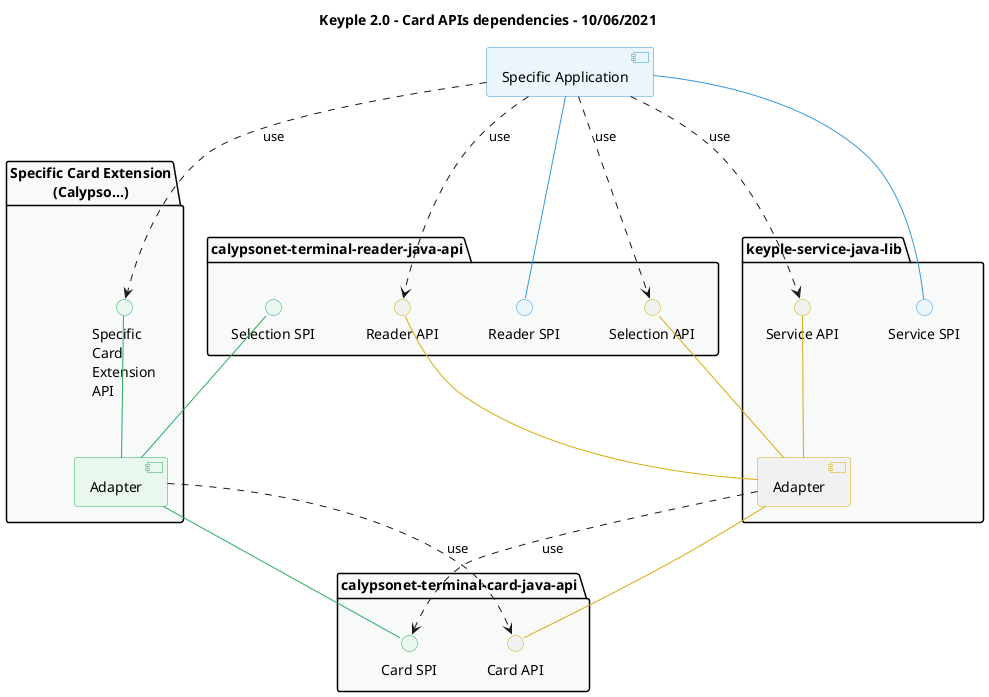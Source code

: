 @startuml
title
    Keyple 2.0 - Card APIs dependencies - 10/06/2021
end title

' == THEME ==

'Couleurs issues de : https://htmlcolorcodes.com/fr/tableau-de-couleur/tableau-de-couleur-design-plat/
!define COLOR_YELLOW D4AC0D
!define COLOR_RED E74C3C
!define COLOR_PURPLE 8E44AD
!define COLOR_BLUE 3498DB
!define COLOR_GREEN 27AE60
!define COLOR_GREY 2C3E50

!define C_GREY1 F8F9F9
!define C_GREY2 F2F3F4
!define C_GREY3 E5E7E9
!define C_GREY4 D7DBDD
!define C_GREY5 CACFD2
!define C_GREY6 BDC3C7
!define C_LINK 3498DB
!define C_USE 27AE60

skinparam Shadowing false
skinparam component {
    BorderColor #D4AC0D
    ' Red
    BackgroundColor<<red>> #FDEDEC
    BorderColor<<red>> #E74C3C
    ' Purple
    BackgroundColor<<purple>> #F4ECF7
    BorderColor<<purple>> #8E44AD
    ' blue
    BackgroundColor<<blue>> #EBF5FB
    BorderColor<<blue>> #3498DB
    ' Green
    BackgroundColor<<green>> #E9F7EF
    BorderColor<<green>> #27AE60
    ' Grey
    BackgroundColor<<grey>> #EAECEE
    BorderColor<<grey>> #2C3E50
}
skinparam interface {
    BorderColor #D4AC0D
    ' Red
    BackgroundColor<<red>> #FDEDEC
    BorderColor<<red>> #E74C3C
    ' Purple
    BackgroundColor<<purple>> #F4ECF7
    BorderColor<<purple>> #8E44AD
    ' blue
    BackgroundColor<<blue>> #EBF5FB
    BorderColor<<blue>> #3498DB
    ' Green
    BackgroundColor<<green>> #E9F7EF
    BorderColor<<green>> #27AE60
    ' Grey
    BackgroundColor<<grey>> #EAECEE
    BorderColor<<grey>> #2C3E50
}
hide <<red>> stereotype
hide <<purple>> stereotype
hide <<blue>> stereotype
hide <<green>> stereotype
hide <<grey>> stereotype

' == COMPONENTS ==

[Specific Application] as application <<blue>>
package "Specific Card Extension\n(Calypso...)" as packExtension {
    interface "Specific\nCard\nExtension\nAPI" as specificCardExtensionApi <<green>>
    [Adapter] as extension <<green>>
}
package "calypsonet-terminal-reader-java-api" as packReaderApi {
    interface "Reader API" as readerApi
    interface "Reader SPI" as readerSpi <<blue>>
    interface "Selection API" as selectionApi
    interface "Selection SPI" as selectionSpi <<green>>
}
package "keyple-service-java-lib" as packService {
    interface "Service API" as serviceApi
    interface "Service SPI" as serviceSpi <<blue>>
    [Adapter] as service
}
package "calypsonet-terminal-card-java-api" as packCardApi {
    interface "Card SPI" as cardSpi <<green>>
    interface "Card API" as cardApi
}

' == ASSOCIATIONS ==

application -- readerSpi #COLOR_BLUE
application -- serviceSpi #COLOR_BLUE

extension -up- specificCardExtensionApi #COLOR_GREEN
extension -up- selectionSpi #COLOR_GREEN
extension -- cardSpi #COLOR_GREEN

service -up- readerApi #COLOR_YELLOW
service -up- selectionApi #COLOR_YELLOW
service -up- serviceApi #COLOR_YELLOW
service -- cardApi #COLOR_YELLOW

' USE

application ..> specificCardExtensionApi : use
application ..> readerApi : use
application ..> selectionApi : use
application ..> serviceApi : use

'service .up.> serviceSpi : use
'service .left.> selectionSpi : use
service ..> cardSpi : use

extension ..> cardApi : use
'extension .up.> readerApi : use

'specificCardExtensionApi .right.> readerApi : ref

' == STYLE ==

package packExtension #C_GREY1 {
}
package packReaderApi #C_GREY1 {
}
package packService #C_GREY1 {
}
package packCardApi #C_GREY1 {
}

@enduml